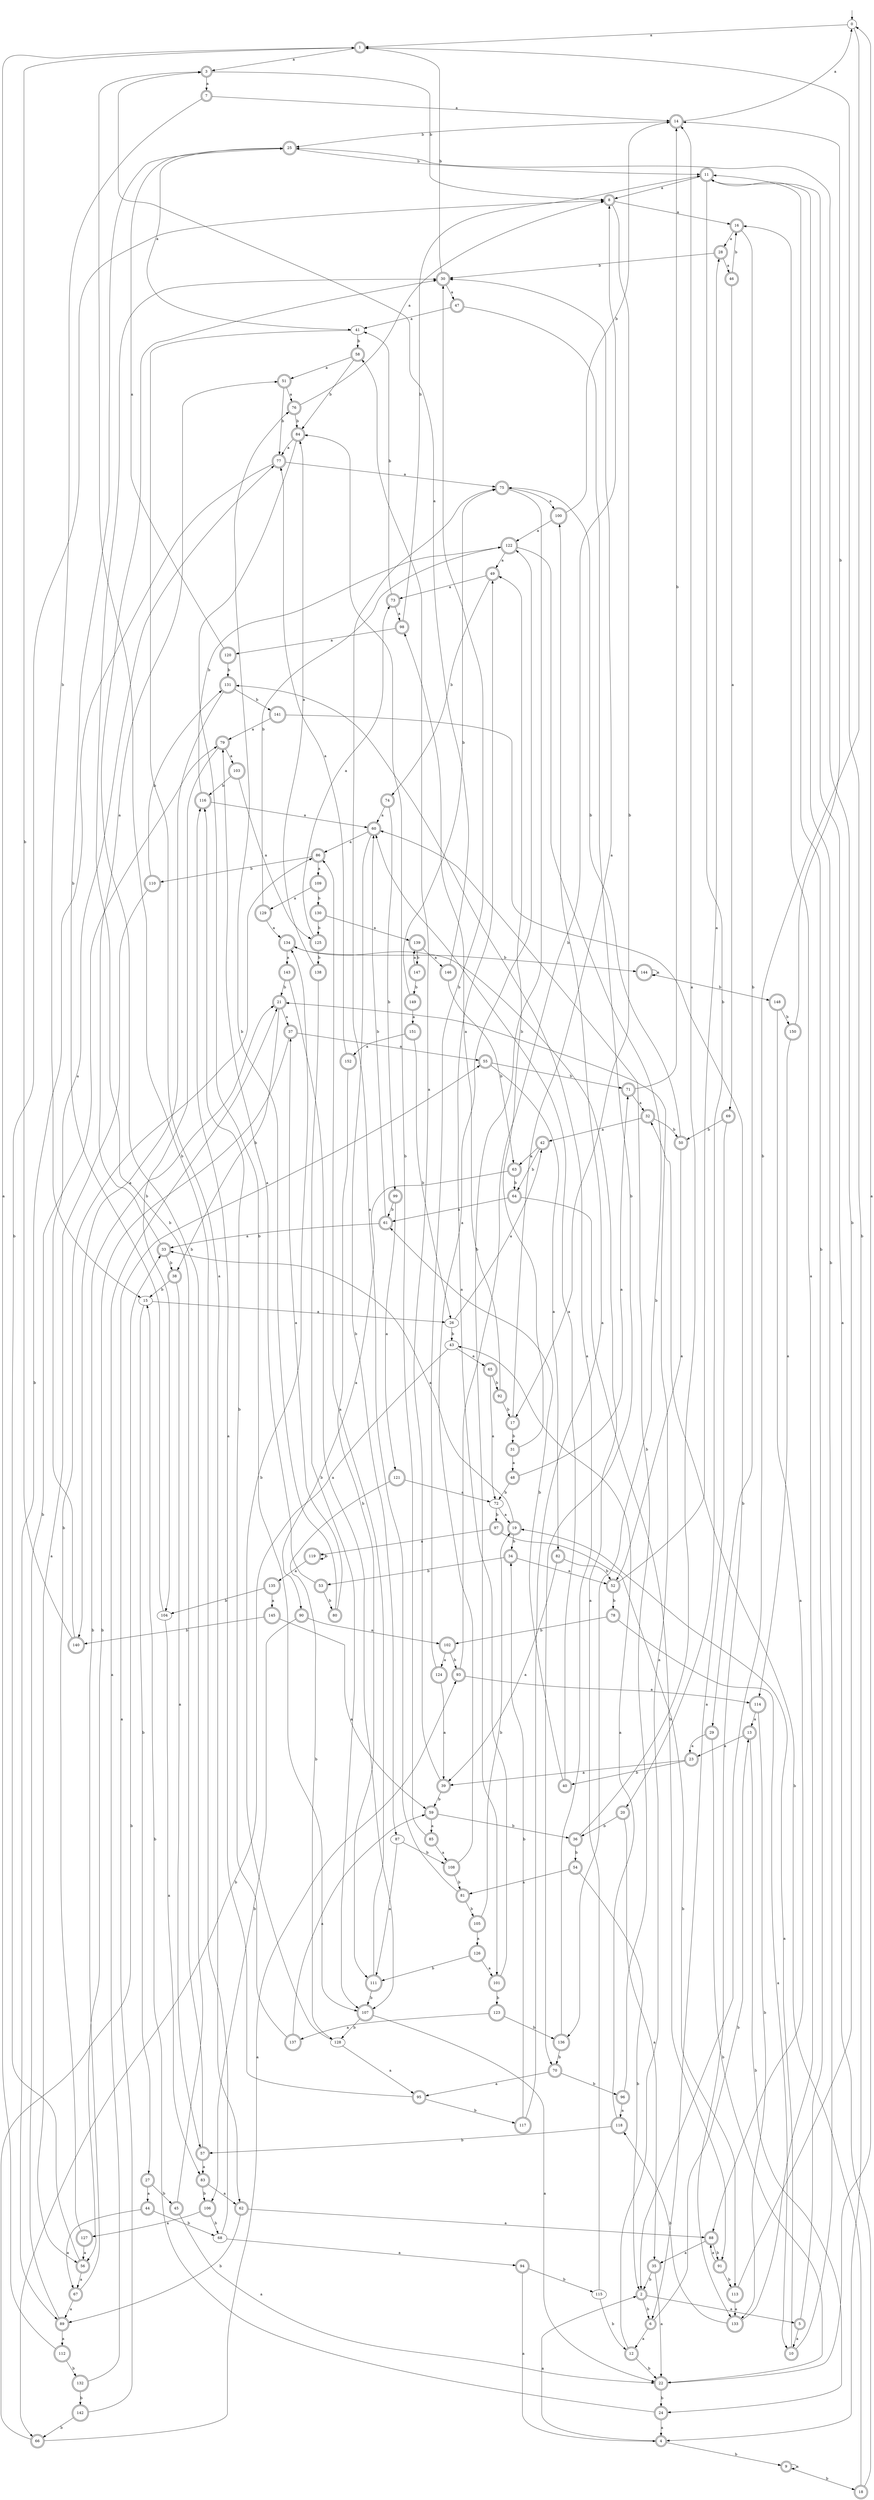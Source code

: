 digraph RandomDFA {
  __start0 [label="", shape=none];
  __start0 -> 0 [label=""];
  0 [shape=circle]
  0 -> 1 [label="a"]
  0 -> 2 [label="b"]
  1 [shape=doublecircle]
  1 -> 3 [label="a"]
  1 -> 4 [label="b"]
  2 [shape=doublecircle]
  2 -> 5 [label="a"]
  2 -> 6 [label="b"]
  3 [shape=doublecircle]
  3 -> 7 [label="a"]
  3 -> 8 [label="b"]
  4 [shape=doublecircle]
  4 -> 2 [label="a"]
  4 -> 9 [label="b"]
  5 [shape=doublecircle]
  5 -> 10 [label="a"]
  5 -> 11 [label="b"]
  6 [shape=doublecircle]
  6 -> 12 [label="a"]
  6 -> 13 [label="b"]
  7 [shape=doublecircle]
  7 -> 14 [label="a"]
  7 -> 15 [label="b"]
  8 [shape=doublecircle]
  8 -> 16 [label="a"]
  8 -> 17 [label="b"]
  9 [shape=doublecircle]
  9 -> 9 [label="a"]
  9 -> 18 [label="b"]
  10 [shape=doublecircle]
  10 -> 19 [label="a"]
  10 -> 11 [label="b"]
  11 [shape=doublecircle]
  11 -> 8 [label="a"]
  11 -> 20 [label="b"]
  12 [shape=doublecircle]
  12 -> 21 [label="a"]
  12 -> 22 [label="b"]
  13 [shape=doublecircle]
  13 -> 23 [label="a"]
  13 -> 24 [label="b"]
  14 [shape=doublecircle]
  14 -> 0 [label="a"]
  14 -> 25 [label="b"]
  15
  15 -> 26 [label="a"]
  15 -> 27 [label="b"]
  16 [shape=doublecircle]
  16 -> 28 [label="a"]
  16 -> 29 [label="b"]
  17 [shape=doublecircle]
  17 -> 30 [label="a"]
  17 -> 31 [label="b"]
  18 [shape=doublecircle]
  18 -> 11 [label="a"]
  18 -> 32 [label="b"]
  19 [shape=doublecircle]
  19 -> 33 [label="a"]
  19 -> 34 [label="b"]
  20 [shape=doublecircle]
  20 -> 35 [label="a"]
  20 -> 36 [label="b"]
  21 [shape=doublecircle]
  21 -> 37 [label="a"]
  21 -> 38 [label="b"]
  22 [shape=doublecircle]
  22 -> 0 [label="a"]
  22 -> 24 [label="b"]
  23 [shape=doublecircle]
  23 -> 39 [label="a"]
  23 -> 40 [label="b"]
  24 [shape=doublecircle]
  24 -> 4 [label="a"]
  24 -> 15 [label="b"]
  25 [shape=doublecircle]
  25 -> 41 [label="a"]
  25 -> 11 [label="b"]
  26
  26 -> 42 [label="a"]
  26 -> 43 [label="b"]
  27 [shape=doublecircle]
  27 -> 44 [label="a"]
  27 -> 45 [label="b"]
  28 [shape=doublecircle]
  28 -> 46 [label="a"]
  28 -> 30 [label="b"]
  29 [shape=doublecircle]
  29 -> 23 [label="a"]
  29 -> 22 [label="b"]
  30 [shape=doublecircle]
  30 -> 47 [label="a"]
  30 -> 1 [label="b"]
  31 [shape=doublecircle]
  31 -> 48 [label="a"]
  31 -> 49 [label="b"]
  32 [shape=doublecircle]
  32 -> 42 [label="a"]
  32 -> 50 [label="b"]
  33 [shape=doublecircle]
  33 -> 51 [label="a"]
  33 -> 38 [label="b"]
  34 [shape=doublecircle]
  34 -> 52 [label="a"]
  34 -> 53 [label="b"]
  35 [shape=doublecircle]
  35 -> 22 [label="a"]
  35 -> 2 [label="b"]
  36 [shape=doublecircle]
  36 -> 14 [label="a"]
  36 -> 54 [label="b"]
  37 [shape=doublecircle]
  37 -> 55 [label="a"]
  37 -> 56 [label="b"]
  38 [shape=doublecircle]
  38 -> 57 [label="a"]
  38 -> 15 [label="b"]
  39 [shape=doublecircle]
  39 -> 58 [label="a"]
  39 -> 59 [label="b"]
  40 [shape=doublecircle]
  40 -> 60 [label="a"]
  40 -> 61 [label="b"]
  41
  41 -> 62 [label="a"]
  41 -> 58 [label="b"]
  42 [shape=doublecircle]
  42 -> 63 [label="a"]
  42 -> 64 [label="b"]
  43
  43 -> 65 [label="a"]
  43 -> 66 [label="b"]
  44 [shape=doublecircle]
  44 -> 67 [label="a"]
  44 -> 68 [label="b"]
  45 [shape=doublecircle]
  45 -> 22 [label="a"]
  45 -> 30 [label="b"]
  46 [shape=doublecircle]
  46 -> 69 [label="a"]
  46 -> 16 [label="b"]
  47 [shape=doublecircle]
  47 -> 41 [label="a"]
  47 -> 70 [label="b"]
  48 [shape=doublecircle]
  48 -> 71 [label="a"]
  48 -> 72 [label="b"]
  49 [shape=doublecircle]
  49 -> 73 [label="a"]
  49 -> 74 [label="b"]
  50 [shape=doublecircle]
  50 -> 52 [label="a"]
  50 -> 75 [label="b"]
  51 [shape=doublecircle]
  51 -> 76 [label="a"]
  51 -> 77 [label="b"]
  52 [shape=doublecircle]
  52 -> 28 [label="a"]
  52 -> 78 [label="b"]
  53 [shape=doublecircle]
  53 -> 79 [label="a"]
  53 -> 80 [label="b"]
  54 [shape=doublecircle]
  54 -> 81 [label="a"]
  54 -> 2 [label="b"]
  55 [shape=doublecircle]
  55 -> 82 [label="a"]
  55 -> 71 [label="b"]
  56 [shape=doublecircle]
  56 -> 67 [label="a"]
  56 -> 8 [label="b"]
  57 [shape=doublecircle]
  57 -> 83 [label="a"]
  57 -> 30 [label="b"]
  58 [shape=doublecircle]
  58 -> 51 [label="a"]
  58 -> 84 [label="b"]
  59 [shape=doublecircle]
  59 -> 85 [label="a"]
  59 -> 36 [label="b"]
  60 [shape=doublecircle]
  60 -> 86 [label="a"]
  60 -> 87 [label="b"]
  61 [shape=doublecircle]
  61 -> 33 [label="a"]
  61 -> 60 [label="b"]
  62 [shape=doublecircle]
  62 -> 88 [label="a"]
  62 -> 89 [label="b"]
  63 [shape=doublecircle]
  63 -> 90 [label="a"]
  63 -> 64 [label="b"]
  64 [shape=doublecircle]
  64 -> 61 [label="a"]
  64 -> 91 [label="b"]
  65 [shape=doublecircle]
  65 -> 72 [label="a"]
  65 -> 92 [label="b"]
  66 [shape=doublecircle]
  66 -> 93 [label="a"]
  66 -> 33 [label="b"]
  67 [shape=doublecircle]
  67 -> 89 [label="a"]
  67 -> 21 [label="b"]
  68
  68 -> 94 [label="a"]
  68 -> 3 [label="b"]
  69 [shape=doublecircle]
  69 -> 6 [label="a"]
  69 -> 50 [label="b"]
  70 [shape=doublecircle]
  70 -> 95 [label="a"]
  70 -> 96 [label="b"]
  71 [shape=doublecircle]
  71 -> 32 [label="a"]
  71 -> 14 [label="b"]
  72
  72 -> 19 [label="a"]
  72 -> 97 [label="b"]
  73 [shape=doublecircle]
  73 -> 98 [label="a"]
  73 -> 41 [label="b"]
  74 [shape=doublecircle]
  74 -> 60 [label="a"]
  74 -> 99 [label="b"]
  75 [shape=doublecircle]
  75 -> 100 [label="a"]
  75 -> 101 [label="b"]
  76 [shape=doublecircle]
  76 -> 8 [label="a"]
  76 -> 84 [label="b"]
  77 [shape=doublecircle]
  77 -> 75 [label="a"]
  77 -> 89 [label="b"]
  78 [shape=doublecircle]
  78 -> 10 [label="a"]
  78 -> 102 [label="b"]
  79 [shape=doublecircle]
  79 -> 103 [label="a"]
  79 -> 104 [label="b"]
  80 [shape=doublecircle]
  80 -> 37 [label="a"]
  80 -> 76 [label="b"]
  81 [shape=doublecircle]
  81 -> 75 [label="a"]
  81 -> 105 [label="b"]
  82 [shape=doublecircle]
  82 -> 39 [label="a"]
  82 -> 52 [label="b"]
  83 [shape=doublecircle]
  83 -> 62 [label="a"]
  83 -> 106 [label="b"]
  84 [shape=doublecircle]
  84 -> 77 [label="a"]
  84 -> 107 [label="b"]
  85 [shape=doublecircle]
  85 -> 108 [label="a"]
  85 -> 84 [label="b"]
  86 [shape=doublecircle]
  86 -> 109 [label="a"]
  86 -> 110 [label="b"]
  87
  87 -> 111 [label="a"]
  87 -> 108 [label="b"]
  88 [shape=doublecircle]
  88 -> 35 [label="a"]
  88 -> 91 [label="b"]
  89 [shape=doublecircle]
  89 -> 112 [label="a"]
  89 -> 79 [label="b"]
  90 [shape=doublecircle]
  90 -> 102 [label="a"]
  90 -> 106 [label="b"]
  91 [shape=doublecircle]
  91 -> 88 [label="a"]
  91 -> 113 [label="b"]
  92 [shape=doublecircle]
  92 -> 98 [label="a"]
  92 -> 17 [label="b"]
  93 [shape=doublecircle]
  93 -> 114 [label="a"]
  93 -> 8 [label="b"]
  94 [shape=doublecircle]
  94 -> 4 [label="a"]
  94 -> 115 [label="b"]
  95 [shape=doublecircle]
  95 -> 116 [label="a"]
  95 -> 117 [label="b"]
  96 [shape=doublecircle]
  96 -> 118 [label="a"]
  96 -> 60 [label="b"]
  97 [shape=doublecircle]
  97 -> 119 [label="a"]
  97 -> 113 [label="b"]
  98 [shape=doublecircle]
  98 -> 120 [label="a"]
  98 -> 11 [label="b"]
  99 [shape=doublecircle]
  99 -> 121 [label="a"]
  99 -> 61 [label="b"]
  100 [shape=doublecircle]
  100 -> 122 [label="a"]
  100 -> 14 [label="b"]
  101 [shape=doublecircle]
  101 -> 49 [label="a"]
  101 -> 123 [label="b"]
  102 [shape=doublecircle]
  102 -> 124 [label="a"]
  102 -> 93 [label="b"]
  103 [shape=doublecircle]
  103 -> 125 [label="a"]
  103 -> 116 [label="b"]
  104
  104 -> 83 [label="a"]
  104 -> 25 [label="b"]
  105 [shape=doublecircle]
  105 -> 126 [label="a"]
  105 -> 19 [label="b"]
  106 [shape=doublecircle]
  106 -> 127 [label="a"]
  106 -> 68 [label="b"]
  107 [shape=doublecircle]
  107 -> 22 [label="a"]
  107 -> 128 [label="b"]
  108 [shape=doublecircle]
  108 -> 122 [label="a"]
  108 -> 81 [label="b"]
  109 [shape=doublecircle]
  109 -> 129 [label="a"]
  109 -> 130 [label="b"]
  110 [shape=doublecircle]
  110 -> 56 [label="a"]
  110 -> 131 [label="b"]
  111 [shape=doublecircle]
  111 -> 86 [label="a"]
  111 -> 107 [label="b"]
  112 [shape=doublecircle]
  112 -> 1 [label="a"]
  112 -> 132 [label="b"]
  113 [shape=doublecircle]
  113 -> 133 [label="a"]
  113 -> 25 [label="b"]
  114 [shape=doublecircle]
  114 -> 13 [label="a"]
  114 -> 133 [label="b"]
  115
  115 -> 134 [label="a"]
  115 -> 12 [label="b"]
  116 [shape=doublecircle]
  116 -> 60 [label="a"]
  116 -> 122 [label="b"]
  117 [shape=doublecircle]
  117 -> 100 [label="a"]
  117 -> 34 [label="b"]
  118 [shape=doublecircle]
  118 -> 43 [label="a"]
  118 -> 57 [label="b"]
  119 [shape=doublecircle]
  119 -> 135 [label="a"]
  119 -> 119 [label="b"]
  120 [shape=doublecircle]
  120 -> 25 [label="a"]
  120 -> 131 [label="b"]
  121 [shape=doublecircle]
  121 -> 72 [label="a"]
  121 -> 128 [label="b"]
  122 [shape=doublecircle]
  122 -> 49 [label="a"]
  122 -> 136 [label="b"]
  123 [shape=doublecircle]
  123 -> 137 [label="a"]
  123 -> 136 [label="b"]
  124 [shape=doublecircle]
  124 -> 39 [label="a"]
  124 -> 30 [label="b"]
  125 [shape=doublecircle]
  125 -> 73 [label="a"]
  125 -> 138 [label="b"]
  126 [shape=doublecircle]
  126 -> 101 [label="a"]
  126 -> 111 [label="b"]
  127 [shape=doublecircle]
  127 -> 56 [label="a"]
  127 -> 86 [label="b"]
  128
  128 -> 95 [label="a"]
  128 -> 134 [label="b"]
  129 [shape=doublecircle]
  129 -> 134 [label="a"]
  129 -> 122 [label="b"]
  130 [shape=doublecircle]
  130 -> 139 [label="a"]
  130 -> 125 [label="b"]
  131 [shape=doublecircle]
  131 -> 140 [label="a"]
  131 -> 141 [label="b"]
  132 [shape=doublecircle]
  132 -> 21 [label="a"]
  132 -> 142 [label="b"]
  133 [shape=doublecircle]
  133 -> 16 [label="a"]
  133 -> 118 [label="b"]
  134 [shape=doublecircle]
  134 -> 143 [label="a"]
  134 -> 144 [label="b"]
  135 [shape=doublecircle]
  135 -> 145 [label="a"]
  135 -> 104 [label="b"]
  136 [shape=doublecircle]
  136 -> 131 [label="a"]
  136 -> 70 [label="b"]
  137 [shape=doublecircle]
  137 -> 59 [label="a"]
  137 -> 116 [label="b"]
  138 [shape=doublecircle]
  138 -> 84 [label="a"]
  138 -> 107 [label="b"]
  139 [shape=doublecircle]
  139 -> 146 [label="a"]
  139 -> 147 [label="b"]
  140 [shape=doublecircle]
  140 -> 77 [label="a"]
  140 -> 1 [label="b"]
  141 [shape=doublecircle]
  141 -> 79 [label="a"]
  141 -> 133 [label="b"]
  142 [shape=doublecircle]
  142 -> 55 [label="a"]
  142 -> 66 [label="b"]
  143 [shape=doublecircle]
  143 -> 107 [label="a"]
  143 -> 21 [label="b"]
  144 [shape=doublecircle]
  144 -> 144 [label="a"]
  144 -> 148 [label="b"]
  145 [shape=doublecircle]
  145 -> 59 [label="a"]
  145 -> 140 [label="b"]
  146 [shape=doublecircle]
  146 -> 3 [label="a"]
  146 -> 63 [label="b"]
  147 [shape=doublecircle]
  147 -> 139 [label="a"]
  147 -> 149 [label="b"]
  148 [shape=doublecircle]
  148 -> 88 [label="a"]
  148 -> 150 [label="b"]
  149 [shape=doublecircle]
  149 -> 151 [label="a"]
  149 -> 75 [label="b"]
  150 [shape=doublecircle]
  150 -> 114 [label="a"]
  150 -> 14 [label="b"]
  151 [shape=doublecircle]
  151 -> 152 [label="a"]
  151 -> 26 [label="b"]
  152 [shape=doublecircle]
  152 -> 77 [label="a"]
  152 -> 111 [label="b"]
}
